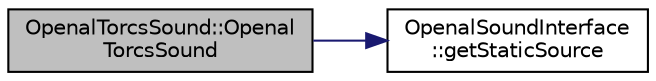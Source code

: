 digraph "OpenalTorcsSound::OpenalTorcsSound"
{
  edge [fontname="Helvetica",fontsize="10",labelfontname="Helvetica",labelfontsize="10"];
  node [fontname="Helvetica",fontsize="10",shape=record];
  rankdir="LR";
  Node1 [label="OpenalTorcsSound::Openal\lTorcsSound",height=0.2,width=0.4,color="black", fillcolor="grey75", style="filled", fontcolor="black"];
  Node1 -> Node2 [color="midnightblue",fontsize="10",style="solid",fontname="Helvetica"];
  Node2 [label="OpenalSoundInterface\l::getStaticSource",height=0.2,width=0.4,color="black", fillcolor="white", style="filled",URL="$class_openal_sound_interface.html#acc051c2454b2e23207fab4a4358e1a40"];
}
